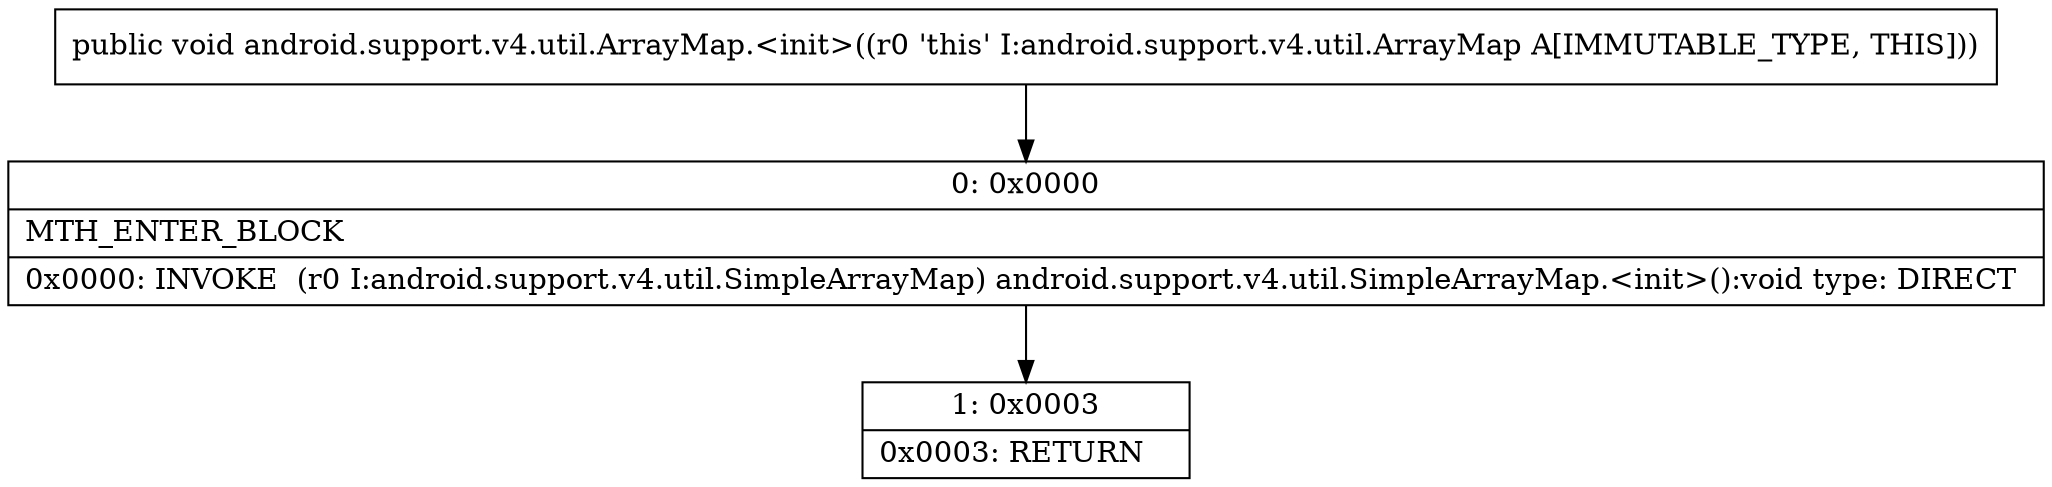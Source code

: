 digraph "CFG forandroid.support.v4.util.ArrayMap.\<init\>()V" {
Node_0 [shape=record,label="{0\:\ 0x0000|MTH_ENTER_BLOCK\l|0x0000: INVOKE  (r0 I:android.support.v4.util.SimpleArrayMap) android.support.v4.util.SimpleArrayMap.\<init\>():void type: DIRECT \l}"];
Node_1 [shape=record,label="{1\:\ 0x0003|0x0003: RETURN   \l}"];
MethodNode[shape=record,label="{public void android.support.v4.util.ArrayMap.\<init\>((r0 'this' I:android.support.v4.util.ArrayMap A[IMMUTABLE_TYPE, THIS])) }"];
MethodNode -> Node_0;
Node_0 -> Node_1;
}

